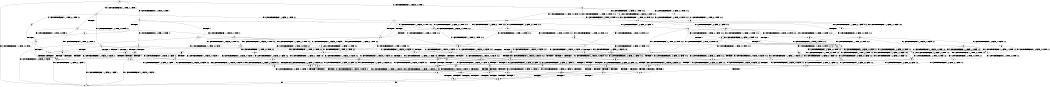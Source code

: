 digraph BCG {
size = "7, 10.5";
center = TRUE;
node [shape = circle];
0 [peripheries = 2];
0 -> 1 [label = "EX !0 !ATOMIC_EXCH_BRANCH (1, +1, TRUE, +0, 2, TRUE) !::"];
0 -> 2 [label = "EX !1 !ATOMIC_EXCH_BRANCH (2, +1, TRUE, +0, 2, TRUE) !::"];
0 -> 3 [label = "EX !2 !ATOMIC_EXCH_BRANCH (1, +0, FALSE, +0, 1, TRUE) !::"];
0 -> 4 [label = "EX !0 !ATOMIC_EXCH_BRANCH (1, +1, TRUE, +0, 2, TRUE) !::"];
2 -> 5 [label = "EX !0 !ATOMIC_EXCH_BRANCH (1, +1, TRUE, +0, 2, TRUE) !:0:1:"];
2 -> 6 [label = "TERMINATE !1"];
2 -> 7 [label = "EX !2 !ATOMIC_EXCH_BRANCH (1, +0, FALSE, +0, 1, TRUE) !:0:1:"];
2 -> 8 [label = "EX !0 !ATOMIC_EXCH_BRANCH (1, +1, TRUE, +0, 2, TRUE) !:0:1:"];
3 -> 9 [label = "EX !2 !ATOMIC_EXCH_BRANCH (1, +0, FALSE, +0, 1, TRUE) !:0:1:2:"];
3 -> 10 [label = "EX !1 !ATOMIC_EXCH_BRANCH (2, +1, TRUE, +0, 2, TRUE) !:0:1:2:"];
3 -> 11 [label = "EX !0 !ATOMIC_EXCH_BRANCH (1, +1, TRUE, +0, 2, TRUE) !:0:1:2:"];
3 -> 12 [label = "EX !2 !ATOMIC_EXCH_BRANCH (1, +0, FALSE, +0, 1, TRUE) !:0:1:2:"];
4 -> 13 [label = "TERMINATE !0"];
4 -> 14 [label = "TERMINATE !0"];
4 -> 15 [label = "EX !1 !ATOMIC_EXCH_BRANCH (2, +1, TRUE, +0, 2, TRUE) !:0:"];
4 -> 16 [label = "EX !2 !ATOMIC_EXCH_BRANCH (1, +0, FALSE, +0, 1, FALSE) !:0:"];
5 -> 17 [label = "TERMINATE !0"];
6 -> 18 [label = "EX !0 !ATOMIC_EXCH_BRANCH (1, +1, TRUE, +0, 2, TRUE) !:0:"];
6 -> 19 [label = "EX !2 !ATOMIC_EXCH_BRANCH (1, +0, FALSE, +0, 1, TRUE) !:0:"];
6 -> 20 [label = "EX !0 !ATOMIC_EXCH_BRANCH (1, +1, TRUE, +0, 2, TRUE) !:0:"];
7 -> 21 [label = "EX !2 !ATOMIC_EXCH_BRANCH (1, +0, FALSE, +0, 1, TRUE) !:0:1:2:"];
7 -> 22 [label = "TERMINATE !1"];
7 -> 23 [label = "EX !0 !ATOMIC_EXCH_BRANCH (1, +1, TRUE, +0, 2, TRUE) !:0:1:2:"];
7 -> 24 [label = "EX !2 !ATOMIC_EXCH_BRANCH (1, +0, FALSE, +0, 1, TRUE) !:0:1:2:"];
8 -> 17 [label = "TERMINATE !0"];
8 -> 25 [label = "TERMINATE !1"];
8 -> 26 [label = "TERMINATE !0"];
8 -> 27 [label = "EX !2 !ATOMIC_EXCH_BRANCH (1, +0, FALSE, +0, 1, FALSE) !:0:1:"];
9 -> 28 [label = "EX !0 !ATOMIC_EXCH_BRANCH (1, +1, TRUE, +0, 2, TRUE) !:0:1:2:"];
10 -> 21 [label = "EX !2 !ATOMIC_EXCH_BRANCH (1, +0, FALSE, +0, 1, TRUE) !:0:1:2:"];
10 -> 22 [label = "TERMINATE !1"];
10 -> 23 [label = "EX !0 !ATOMIC_EXCH_BRANCH (1, +1, TRUE, +0, 2, TRUE) !:0:1:2:"];
10 -> 24 [label = "EX !2 !ATOMIC_EXCH_BRANCH (1, +0, FALSE, +0, 1, TRUE) !:0:1:2:"];
11 -> 29 [label = "EX !2 !ATOMIC_EXCH_BRANCH (1, +0, FALSE, +0, 1, FALSE) !:0:1:2:"];
11 -> 30 [label = "TERMINATE !0"];
11 -> 31 [label = "EX !1 !ATOMIC_EXCH_BRANCH (2, +1, TRUE, +0, 2, TRUE) !:0:1:2:"];
11 -> 32 [label = "EX !2 !ATOMIC_EXCH_BRANCH (1, +0, FALSE, +0, 1, FALSE) !:0:1:2:"];
12 -> 28 [label = "EX !0 !ATOMIC_EXCH_BRANCH (1, +1, TRUE, +0, 2, TRUE) !:0:1:2:"];
12 -> 10 [label = "EX !1 !ATOMIC_EXCH_BRANCH (2, +1, TRUE, +0, 2, TRUE) !:0:1:2:"];
12 -> 11 [label = "EX !0 !ATOMIC_EXCH_BRANCH (1, +1, TRUE, +0, 2, TRUE) !:0:1:2:"];
12 -> 12 [label = "EX !2 !ATOMIC_EXCH_BRANCH (1, +0, FALSE, +0, 1, TRUE) !:0:1:2:"];
13 -> 1 [label = "EX !2 !ATOMIC_EXCH_BRANCH (1, +0, FALSE, +0, 1, FALSE) !::"];
14 -> 1 [label = "EX !2 !ATOMIC_EXCH_BRANCH (1, +0, FALSE, +0, 1, FALSE) !::"];
14 -> 33 [label = "EX !1 !ATOMIC_EXCH_BRANCH (2, +1, TRUE, +0, 2, TRUE) !::"];
14 -> 34 [label = "EX !2 !ATOMIC_EXCH_BRANCH (1, +0, FALSE, +0, 1, FALSE) !::"];
15 -> 17 [label = "TERMINATE !0"];
15 -> 25 [label = "TERMINATE !1"];
15 -> 26 [label = "TERMINATE !0"];
15 -> 27 [label = "EX !2 !ATOMIC_EXCH_BRANCH (1, +0, FALSE, +0, 1, FALSE) !:0:1:"];
16 -> 35 [label = "EX !2 !ATOMIC_EXCH_BRANCH (2, +0, FALSE, +0, 2, TRUE) !:0:1:2:"];
16 -> 36 [label = "TERMINATE !0"];
16 -> 37 [label = "EX !1 !ATOMIC_EXCH_BRANCH (2, +1, TRUE, +0, 2, TRUE) !:0:1:2:"];
16 -> 38 [label = "EX !2 !ATOMIC_EXCH_BRANCH (2, +0, FALSE, +0, 2, TRUE) !:0:1:2:"];
17 -> 39 [label = "TERMINATE !1"];
18 -> 39 [label = "TERMINATE !0"];
19 -> 40 [label = "EX !2 !ATOMIC_EXCH_BRANCH (1, +0, FALSE, +0, 1, TRUE) !:0:2:"];
19 -> 41 [label = "EX !0 !ATOMIC_EXCH_BRANCH (1, +1, TRUE, +0, 2, TRUE) !:0:2:"];
19 -> 42 [label = "EX !2 !ATOMIC_EXCH_BRANCH (1, +0, FALSE, +0, 1, TRUE) !:0:2:"];
20 -> 39 [label = "TERMINATE !0"];
20 -> 43 [label = "TERMINATE !0"];
20 -> 44 [label = "EX !2 !ATOMIC_EXCH_BRANCH (1, +0, FALSE, +0, 1, FALSE) !:0:"];
21 -> 45 [label = "EX !0 !ATOMIC_EXCH_BRANCH (1, +1, TRUE, +0, 2, TRUE) !:0:1:2:"];
22 -> 40 [label = "EX !2 !ATOMIC_EXCH_BRANCH (1, +0, FALSE, +0, 1, TRUE) !:0:2:"];
22 -> 41 [label = "EX !0 !ATOMIC_EXCH_BRANCH (1, +1, TRUE, +0, 2, TRUE) !:0:2:"];
22 -> 42 [label = "EX !2 !ATOMIC_EXCH_BRANCH (1, +0, FALSE, +0, 1, TRUE) !:0:2:"];
23 -> 46 [label = "EX !2 !ATOMIC_EXCH_BRANCH (1, +0, FALSE, +0, 1, FALSE) !:0:1:2:"];
23 -> 47 [label = "TERMINATE !1"];
23 -> 48 [label = "TERMINATE !0"];
23 -> 49 [label = "EX !2 !ATOMIC_EXCH_BRANCH (1, +0, FALSE, +0, 1, FALSE) !:0:1:2:"];
24 -> 45 [label = "EX !0 !ATOMIC_EXCH_BRANCH (1, +1, TRUE, +0, 2, TRUE) !:0:1:2:"];
24 -> 22 [label = "TERMINATE !1"];
24 -> 23 [label = "EX !0 !ATOMIC_EXCH_BRANCH (1, +1, TRUE, +0, 2, TRUE) !:0:1:2:"];
24 -> 24 [label = "EX !2 !ATOMIC_EXCH_BRANCH (1, +0, FALSE, +0, 1, TRUE) !:0:1:2:"];
25 -> 39 [label = "TERMINATE !0"];
25 -> 43 [label = "TERMINATE !0"];
25 -> 44 [label = "EX !2 !ATOMIC_EXCH_BRANCH (1, +0, FALSE, +0, 1, FALSE) !:0:"];
26 -> 39 [label = "TERMINATE !1"];
26 -> 43 [label = "TERMINATE !1"];
26 -> 50 [label = "EX !2 !ATOMIC_EXCH_BRANCH (1, +0, FALSE, +0, 1, FALSE) !:1:"];
27 -> 51 [label = "EX !2 !ATOMIC_EXCH_BRANCH (2, +0, FALSE, +0, 2, FALSE) !:0:1:2:"];
27 -> 52 [label = "TERMINATE !1"];
27 -> 53 [label = "TERMINATE !0"];
27 -> 54 [label = "EX !2 !ATOMIC_EXCH_BRANCH (2, +0, FALSE, +0, 2, FALSE) !:0:1:2:"];
28 -> 29 [label = "EX !2 !ATOMIC_EXCH_BRANCH (1, +0, FALSE, +0, 1, FALSE) !:0:1:2:"];
29 -> 35 [label = "EX !2 !ATOMIC_EXCH_BRANCH (2, +0, FALSE, +0, 2, TRUE) !:0:1:2:"];
30 -> 55 [label = "EX !2 !ATOMIC_EXCH_BRANCH (1, +0, FALSE, +0, 1, FALSE) !:1:2:"];
30 -> 56 [label = "EX !1 !ATOMIC_EXCH_BRANCH (2, +1, TRUE, +0, 2, TRUE) !:1:2:"];
30 -> 57 [label = "EX !2 !ATOMIC_EXCH_BRANCH (1, +0, FALSE, +0, 1, FALSE) !:1:2:"];
31 -> 46 [label = "EX !2 !ATOMIC_EXCH_BRANCH (1, +0, FALSE, +0, 1, FALSE) !:0:1:2:"];
31 -> 47 [label = "TERMINATE !1"];
31 -> 48 [label = "TERMINATE !0"];
31 -> 49 [label = "EX !2 !ATOMIC_EXCH_BRANCH (1, +0, FALSE, +0, 1, FALSE) !:0:1:2:"];
32 -> 35 [label = "EX !2 !ATOMIC_EXCH_BRANCH (2, +0, FALSE, +0, 2, TRUE) !:0:1:2:"];
32 -> 36 [label = "TERMINATE !0"];
32 -> 37 [label = "EX !1 !ATOMIC_EXCH_BRANCH (2, +1, TRUE, +0, 2, TRUE) !:0:1:2:"];
32 -> 38 [label = "EX !2 !ATOMIC_EXCH_BRANCH (2, +0, FALSE, +0, 2, TRUE) !:0:1:2:"];
33 -> 39 [label = "TERMINATE !1"];
33 -> 43 [label = "TERMINATE !1"];
33 -> 50 [label = "EX !2 !ATOMIC_EXCH_BRANCH (1, +0, FALSE, +0, 1, FALSE) !:1:"];
34 -> 58 [label = "EX !2 !ATOMIC_EXCH_BRANCH (2, +0, FALSE, +0, 2, TRUE) !:1:2:"];
34 -> 59 [label = "EX !1 !ATOMIC_EXCH_BRANCH (2, +1, TRUE, +0, 2, TRUE) !:1:2:"];
34 -> 60 [label = "EX !2 !ATOMIC_EXCH_BRANCH (2, +0, FALSE, +0, 2, TRUE) !:1:2:"];
35 -> 61 [label = "EX !1 !ATOMIC_EXCH_BRANCH (2, +1, TRUE, +0, 2, TRUE) !:0:1:2:"];
36 -> 58 [label = "EX !2 !ATOMIC_EXCH_BRANCH (2, +0, FALSE, +0, 2, TRUE) !:1:2:"];
36 -> 59 [label = "EX !1 !ATOMIC_EXCH_BRANCH (2, +1, TRUE, +0, 2, TRUE) !:1:2:"];
36 -> 60 [label = "EX !2 !ATOMIC_EXCH_BRANCH (2, +0, FALSE, +0, 2, TRUE) !:1:2:"];
37 -> 51 [label = "EX !2 !ATOMIC_EXCH_BRANCH (2, +0, FALSE, +0, 2, FALSE) !:0:1:2:"];
37 -> 52 [label = "TERMINATE !1"];
37 -> 53 [label = "TERMINATE !0"];
37 -> 54 [label = "EX !2 !ATOMIC_EXCH_BRANCH (2, +0, FALSE, +0, 2, FALSE) !:0:1:2:"];
38 -> 61 [label = "EX !1 !ATOMIC_EXCH_BRANCH (2, +1, TRUE, +0, 2, TRUE) !:0:1:2:"];
38 -> 36 [label = "TERMINATE !0"];
38 -> 37 [label = "EX !1 !ATOMIC_EXCH_BRANCH (2, +1, TRUE, +0, 2, TRUE) !:0:1:2:"];
38 -> 38 [label = "EX !2 !ATOMIC_EXCH_BRANCH (2, +0, FALSE, +0, 2, TRUE) !:0:1:2:"];
39 -> 1 [label = "EX !2 !ATOMIC_EXCH_BRANCH (1, +0, FALSE, +0, 1, FALSE) !::"];
40 -> 62 [label = "EX !0 !ATOMIC_EXCH_BRANCH (1, +1, TRUE, +0, 2, TRUE) !:0:2:"];
41 -> 63 [label = "EX !2 !ATOMIC_EXCH_BRANCH (1, +0, FALSE, +0, 1, FALSE) !:0:2:"];
41 -> 64 [label = "TERMINATE !0"];
41 -> 65 [label = "EX !2 !ATOMIC_EXCH_BRANCH (1, +0, FALSE, +0, 1, FALSE) !:0:2:"];
42 -> 62 [label = "EX !0 !ATOMIC_EXCH_BRANCH (1, +1, TRUE, +0, 2, TRUE) !:0:2:"];
42 -> 41 [label = "EX !0 !ATOMIC_EXCH_BRANCH (1, +1, TRUE, +0, 2, TRUE) !:0:2:"];
42 -> 42 [label = "EX !2 !ATOMIC_EXCH_BRANCH (1, +0, FALSE, +0, 1, TRUE) !:0:2:"];
43 -> 1 [label = "EX !2 !ATOMIC_EXCH_BRANCH (1, +0, FALSE, +0, 1, FALSE) !::"];
43 -> 66 [label = "EX !2 !ATOMIC_EXCH_BRANCH (1, +0, FALSE, +0, 1, FALSE) !::"];
44 -> 67 [label = "EX !2 !ATOMIC_EXCH_BRANCH (2, +0, FALSE, +0, 2, FALSE) !:0:2:"];
44 -> 68 [label = "TERMINATE !0"];
44 -> 69 [label = "EX !2 !ATOMIC_EXCH_BRANCH (2, +0, FALSE, +0, 2, FALSE) !:0:2:"];
45 -> 46 [label = "EX !2 !ATOMIC_EXCH_BRANCH (1, +0, FALSE, +0, 1, FALSE) !:0:1:2:"];
46 -> 51 [label = "EX !2 !ATOMIC_EXCH_BRANCH (2, +0, FALSE, +0, 2, FALSE) !:0:1:2:"];
47 -> 63 [label = "EX !2 !ATOMIC_EXCH_BRANCH (1, +0, FALSE, +0, 1, FALSE) !:0:2:"];
47 -> 64 [label = "TERMINATE !0"];
47 -> 65 [label = "EX !2 !ATOMIC_EXCH_BRANCH (1, +0, FALSE, +0, 1, FALSE) !:0:2:"];
48 -> 70 [label = "EX !2 !ATOMIC_EXCH_BRANCH (1, +0, FALSE, +0, 1, FALSE) !:1:2:"];
48 -> 64 [label = "TERMINATE !1"];
48 -> 71 [label = "EX !2 !ATOMIC_EXCH_BRANCH (1, +0, FALSE, +0, 1, FALSE) !:1:2:"];
49 -> 51 [label = "EX !2 !ATOMIC_EXCH_BRANCH (2, +0, FALSE, +0, 2, FALSE) !:0:1:2:"];
49 -> 52 [label = "TERMINATE !1"];
49 -> 53 [label = "TERMINATE !0"];
49 -> 54 [label = "EX !2 !ATOMIC_EXCH_BRANCH (2, +0, FALSE, +0, 2, FALSE) !:0:1:2:"];
50 -> 72 [label = "EX !2 !ATOMIC_EXCH_BRANCH (2, +0, FALSE, +0, 2, FALSE) !:1:2:"];
50 -> 68 [label = "TERMINATE !1"];
50 -> 73 [label = "EX !2 !ATOMIC_EXCH_BRANCH (2, +0, FALSE, +0, 2, FALSE) !:1:2:"];
51 -> 74 [label = "TERMINATE !0"];
52 -> 67 [label = "EX !2 !ATOMIC_EXCH_BRANCH (2, +0, FALSE, +0, 2, FALSE) !:0:2:"];
52 -> 68 [label = "TERMINATE !0"];
52 -> 69 [label = "EX !2 !ATOMIC_EXCH_BRANCH (2, +0, FALSE, +0, 2, FALSE) !:0:2:"];
53 -> 72 [label = "EX !2 !ATOMIC_EXCH_BRANCH (2, +0, FALSE, +0, 2, FALSE) !:1:2:"];
53 -> 68 [label = "TERMINATE !1"];
53 -> 73 [label = "EX !2 !ATOMIC_EXCH_BRANCH (2, +0, FALSE, +0, 2, FALSE) !:1:2:"];
54 -> 74 [label = "TERMINATE !0"];
54 -> 75 [label = "TERMINATE !1"];
54 -> 76 [label = "TERMINATE !2"];
54 -> 77 [label = "TERMINATE !0"];
55 -> 58 [label = "EX !2 !ATOMIC_EXCH_BRANCH (2, +0, FALSE, +0, 2, TRUE) !:1:2:"];
56 -> 70 [label = "EX !2 !ATOMIC_EXCH_BRANCH (1, +0, FALSE, +0, 1, FALSE) !:1:2:"];
56 -> 64 [label = "TERMINATE !1"];
56 -> 71 [label = "EX !2 !ATOMIC_EXCH_BRANCH (1, +0, FALSE, +0, 1, FALSE) !:1:2:"];
57 -> 58 [label = "EX !2 !ATOMIC_EXCH_BRANCH (2, +0, FALSE, +0, 2, TRUE) !:1:2:"];
57 -> 59 [label = "EX !1 !ATOMIC_EXCH_BRANCH (2, +1, TRUE, +0, 2, TRUE) !:1:2:"];
57 -> 60 [label = "EX !2 !ATOMIC_EXCH_BRANCH (2, +0, FALSE, +0, 2, TRUE) !:1:2:"];
58 -> 78 [label = "EX !1 !ATOMIC_EXCH_BRANCH (2, +1, TRUE, +0, 2, TRUE) !:1:2:"];
59 -> 72 [label = "EX !2 !ATOMIC_EXCH_BRANCH (2, +0, FALSE, +0, 2, FALSE) !:1:2:"];
59 -> 68 [label = "TERMINATE !1"];
59 -> 73 [label = "EX !2 !ATOMIC_EXCH_BRANCH (2, +0, FALSE, +0, 2, FALSE) !:1:2:"];
60 -> 78 [label = "EX !1 !ATOMIC_EXCH_BRANCH (2, +1, TRUE, +0, 2, TRUE) !:1:2:"];
60 -> 59 [label = "EX !1 !ATOMIC_EXCH_BRANCH (2, +1, TRUE, +0, 2, TRUE) !:1:2:"];
60 -> 60 [label = "EX !2 !ATOMIC_EXCH_BRANCH (2, +0, FALSE, +0, 2, TRUE) !:1:2:"];
61 -> 51 [label = "EX !2 !ATOMIC_EXCH_BRANCH (2, +0, FALSE, +0, 2, FALSE) !:0:1:2:"];
62 -> 63 [label = "EX !2 !ATOMIC_EXCH_BRANCH (1, +0, FALSE, +0, 1, FALSE) !:0:2:"];
63 -> 67 [label = "EX !2 !ATOMIC_EXCH_BRANCH (2, +0, FALSE, +0, 2, FALSE) !:0:2:"];
64 -> 79 [label = "EX !2 !ATOMIC_EXCH_BRANCH (1, +0, FALSE, +0, 1, FALSE) !:2:"];
64 -> 80 [label = "EX !2 !ATOMIC_EXCH_BRANCH (1, +0, FALSE, +0, 1, FALSE) !:2:"];
65 -> 67 [label = "EX !2 !ATOMIC_EXCH_BRANCH (2, +0, FALSE, +0, 2, FALSE) !:0:2:"];
65 -> 68 [label = "TERMINATE !0"];
65 -> 69 [label = "EX !2 !ATOMIC_EXCH_BRANCH (2, +0, FALSE, +0, 2, FALSE) !:0:2:"];
66 -> 81 [label = "EX !2 !ATOMIC_EXCH_BRANCH (2, +0, FALSE, +0, 2, FALSE) !:2:"];
66 -> 82 [label = "EX !2 !ATOMIC_EXCH_BRANCH (2, +0, FALSE, +0, 2, FALSE) !:2:"];
67 -> 83 [label = "TERMINATE !0"];
68 -> 81 [label = "EX !2 !ATOMIC_EXCH_BRANCH (2, +0, FALSE, +0, 2, FALSE) !:2:"];
68 -> 82 [label = "EX !2 !ATOMIC_EXCH_BRANCH (2, +0, FALSE, +0, 2, FALSE) !:2:"];
69 -> 83 [label = "TERMINATE !0"];
69 -> 84 [label = "TERMINATE !2"];
69 -> 85 [label = "TERMINATE !0"];
70 -> 72 [label = "EX !2 !ATOMIC_EXCH_BRANCH (2, +0, FALSE, +0, 2, FALSE) !:1:2:"];
71 -> 72 [label = "EX !2 !ATOMIC_EXCH_BRANCH (2, +0, FALSE, +0, 2, FALSE) !:1:2:"];
71 -> 68 [label = "TERMINATE !1"];
71 -> 73 [label = "EX !2 !ATOMIC_EXCH_BRANCH (2, +0, FALSE, +0, 2, FALSE) !:1:2:"];
72 -> 86 [label = "TERMINATE !2"];
73 -> 86 [label = "TERMINATE !2"];
73 -> 85 [label = "TERMINATE !1"];
73 -> 87 [label = "TERMINATE !2"];
74 -> 86 [label = "TERMINATE !2"];
75 -> 83 [label = "TERMINATE !0"];
75 -> 84 [label = "TERMINATE !2"];
75 -> 85 [label = "TERMINATE !0"];
76 -> 86 [label = "TERMINATE !0"];
76 -> 84 [label = "TERMINATE !1"];
76 -> 87 [label = "TERMINATE !0"];
77 -> 86 [label = "TERMINATE !2"];
77 -> 85 [label = "TERMINATE !1"];
77 -> 87 [label = "TERMINATE !2"];
78 -> 72 [label = "EX !2 !ATOMIC_EXCH_BRANCH (2, +0, FALSE, +0, 2, FALSE) !:1:2:"];
79 -> 81 [label = "EX !2 !ATOMIC_EXCH_BRANCH (2, +0, FALSE, +0, 2, FALSE) !:2:"];
80 -> 81 [label = "EX !2 !ATOMIC_EXCH_BRANCH (2, +0, FALSE, +0, 2, FALSE) !:2:"];
80 -> 82 [label = "EX !2 !ATOMIC_EXCH_BRANCH (2, +0, FALSE, +0, 2, FALSE) !:2:"];
81 -> 88 [label = "TERMINATE !2"];
82 -> 88 [label = "TERMINATE !2"];
82 -> 89 [label = "TERMINATE !2"];
83 -> 88 [label = "TERMINATE !2"];
84 -> 88 [label = "TERMINATE !0"];
84 -> 89 [label = "TERMINATE !0"];
85 -> 88 [label = "TERMINATE !2"];
85 -> 89 [label = "TERMINATE !2"];
86 -> 88 [label = "TERMINATE !1"];
87 -> 88 [label = "TERMINATE !1"];
87 -> 89 [label = "TERMINATE !1"];
88 -> 1 [label = "exit"];
89 -> 1 [label = "exit"];
}
